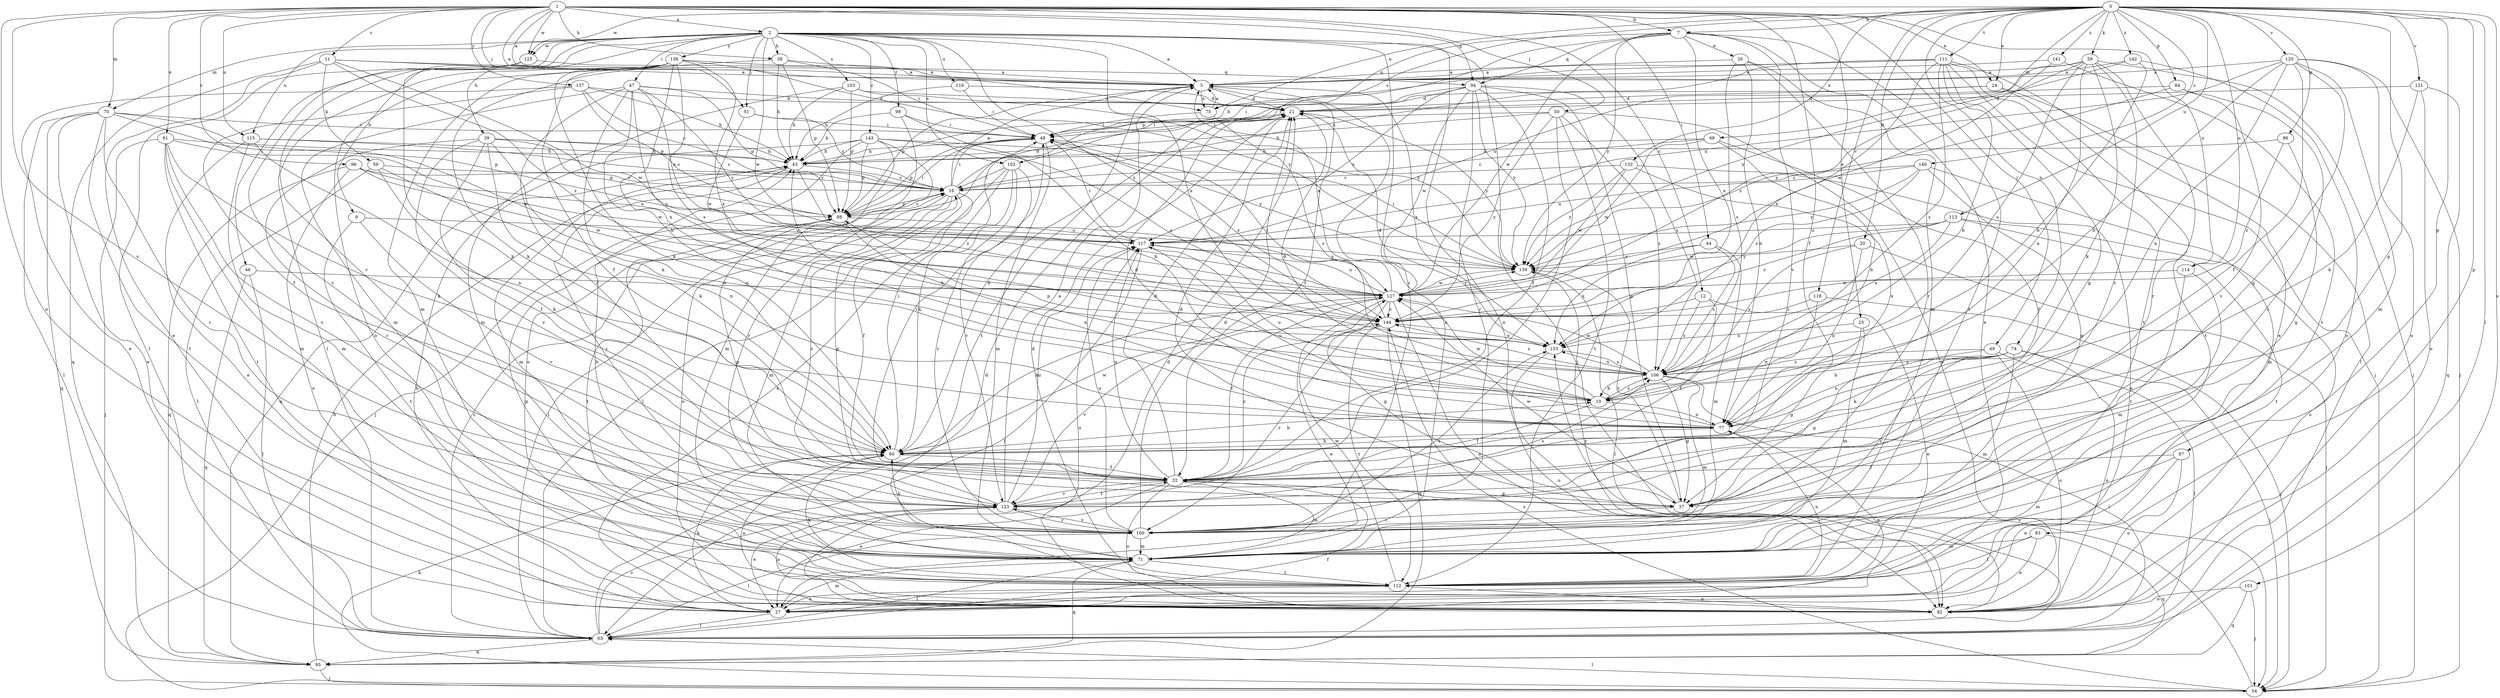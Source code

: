 strict digraph  {
0;
1;
2;
5;
7;
9;
10;
11;
12;
16;
20;
21;
24;
25;
26;
27;
32;
37;
38;
39;
43;
44;
46;
47;
48;
49;
50;
51;
54;
58;
59;
60;
65;
68;
70;
71;
74;
75;
77;
81;
82;
83;
84;
86;
87;
88;
94;
95;
96;
98;
100;
101;
102;
103;
106;
111;
112;
113;
114;
115;
116;
117;
118;
120;
121;
123;
125;
127;
132;
133;
137;
138;
139;
140;
141;
142;
143;
144;
0 -> 7  [label=b];
0 -> 20  [label=d];
0 -> 24  [label=e];
0 -> 37  [label=g];
0 -> 58  [label=k];
0 -> 65  [label=l];
0 -> 68  [label=m];
0 -> 74  [label=n];
0 -> 75  [label=n];
0 -> 83  [label=p];
0 -> 84  [label=p];
0 -> 86  [label=p];
0 -> 87  [label=p];
0 -> 101  [label=s];
0 -> 102  [label=s];
0 -> 111  [label=t];
0 -> 113  [label=u];
0 -> 114  [label=u];
0 -> 118  [label=v];
0 -> 120  [label=v];
0 -> 121  [label=v];
0 -> 125  [label=w];
0 -> 132  [label=x];
0 -> 140  [label=z];
0 -> 141  [label=z];
0 -> 142  [label=z];
1 -> 2  [label=a];
1 -> 5  [label=a];
1 -> 7  [label=b];
1 -> 11  [label=c];
1 -> 12  [label=c];
1 -> 24  [label=e];
1 -> 25  [label=e];
1 -> 32  [label=f];
1 -> 38  [label=h];
1 -> 44  [label=i];
1 -> 49  [label=j];
1 -> 50  [label=j];
1 -> 51  [label=j];
1 -> 70  [label=m];
1 -> 75  [label=n];
1 -> 81  [label=o];
1 -> 82  [label=o];
1 -> 94  [label=q];
1 -> 96  [label=r];
1 -> 114  [label=u];
1 -> 115  [label=u];
1 -> 123  [label=v];
1 -> 125  [label=w];
1 -> 137  [label=y];
2 -> 5  [label=a];
2 -> 9  [label=b];
2 -> 38  [label=h];
2 -> 39  [label=h];
2 -> 46  [label=i];
2 -> 47  [label=i];
2 -> 51  [label=j];
2 -> 54  [label=j];
2 -> 70  [label=m];
2 -> 82  [label=o];
2 -> 98  [label=r];
2 -> 100  [label=r];
2 -> 102  [label=s];
2 -> 103  [label=s];
2 -> 115  [label=u];
2 -> 116  [label=u];
2 -> 123  [label=v];
2 -> 125  [label=w];
2 -> 127  [label=w];
2 -> 133  [label=x];
2 -> 138  [label=y];
2 -> 143  [label=z];
2 -> 144  [label=z];
5 -> 21  [label=d];
5 -> 32  [label=f];
5 -> 75  [label=n];
5 -> 88  [label=p];
5 -> 112  [label=t];
5 -> 133  [label=x];
7 -> 26  [label=e];
7 -> 27  [label=e];
7 -> 75  [label=n];
7 -> 88  [label=p];
7 -> 94  [label=q];
7 -> 112  [label=t];
7 -> 123  [label=v];
7 -> 127  [label=w];
7 -> 133  [label=x];
7 -> 139  [label=y];
9 -> 112  [label=t];
9 -> 117  [label=u];
9 -> 123  [label=v];
10 -> 21  [label=d];
10 -> 32  [label=f];
10 -> 43  [label=h];
10 -> 77  [label=n];
10 -> 106  [label=s];
10 -> 117  [label=u];
10 -> 127  [label=w];
11 -> 5  [label=a];
11 -> 27  [label=e];
11 -> 59  [label=k];
11 -> 94  [label=q];
11 -> 95  [label=q];
11 -> 127  [label=w];
11 -> 144  [label=z];
12 -> 27  [label=e];
12 -> 32  [label=f];
12 -> 106  [label=s];
12 -> 144  [label=z];
16 -> 5  [label=a];
16 -> 21  [label=d];
16 -> 32  [label=f];
16 -> 37  [label=g];
16 -> 48  [label=i];
16 -> 65  [label=l];
16 -> 71  [label=m];
16 -> 82  [label=o];
16 -> 88  [label=p];
20 -> 54  [label=j];
20 -> 77  [label=n];
20 -> 106  [label=s];
20 -> 139  [label=y];
21 -> 48  [label=i];
21 -> 139  [label=y];
24 -> 21  [label=d];
24 -> 48  [label=i];
24 -> 65  [label=l];
24 -> 112  [label=t];
25 -> 37  [label=g];
25 -> 71  [label=m];
25 -> 133  [label=x];
26 -> 5  [label=a];
26 -> 71  [label=m];
26 -> 77  [label=n];
26 -> 100  [label=r];
26 -> 106  [label=s];
27 -> 43  [label=h];
27 -> 60  [label=k];
27 -> 65  [label=l];
27 -> 71  [label=m];
32 -> 21  [label=d];
32 -> 27  [label=e];
32 -> 37  [label=g];
32 -> 48  [label=i];
32 -> 71  [label=m];
32 -> 82  [label=o];
32 -> 117  [label=u];
32 -> 123  [label=v];
32 -> 144  [label=z];
37 -> 21  [label=d];
37 -> 88  [label=p];
37 -> 100  [label=r];
37 -> 127  [label=w];
37 -> 139  [label=y];
38 -> 5  [label=a];
38 -> 43  [label=h];
38 -> 48  [label=i];
38 -> 60  [label=k];
38 -> 88  [label=p];
39 -> 16  [label=c];
39 -> 32  [label=f];
39 -> 43  [label=h];
39 -> 60  [label=k];
39 -> 77  [label=n];
39 -> 88  [label=p];
39 -> 100  [label=r];
39 -> 123  [label=v];
43 -> 16  [label=c];
43 -> 71  [label=m];
43 -> 100  [label=r];
43 -> 144  [label=z];
44 -> 71  [label=m];
44 -> 106  [label=s];
44 -> 133  [label=x];
44 -> 139  [label=y];
46 -> 65  [label=l];
46 -> 95  [label=q];
46 -> 127  [label=w];
47 -> 21  [label=d];
47 -> 32  [label=f];
47 -> 60  [label=k];
47 -> 71  [label=m];
47 -> 88  [label=p];
47 -> 117  [label=u];
47 -> 133  [label=x];
47 -> 139  [label=y];
47 -> 144  [label=z];
48 -> 43  [label=h];
48 -> 71  [label=m];
48 -> 88  [label=p];
48 -> 144  [label=z];
49 -> 37  [label=g];
49 -> 65  [label=l];
49 -> 82  [label=o];
49 -> 106  [label=s];
50 -> 43  [label=h];
50 -> 48  [label=i];
50 -> 82  [label=o];
50 -> 106  [label=s];
50 -> 112  [label=t];
50 -> 123  [label=v];
50 -> 144  [label=z];
51 -> 16  [label=c];
51 -> 48  [label=i];
51 -> 127  [label=w];
54 -> 60  [label=k];
54 -> 65  [label=l];
54 -> 133  [label=x];
54 -> 144  [label=z];
58 -> 5  [label=a];
58 -> 54  [label=j];
58 -> 60  [label=k];
58 -> 77  [label=n];
58 -> 100  [label=r];
58 -> 106  [label=s];
58 -> 117  [label=u];
58 -> 123  [label=v];
58 -> 144  [label=z];
59 -> 16  [label=c];
59 -> 60  [label=k];
59 -> 65  [label=l];
59 -> 77  [label=n];
60 -> 10  [label=b];
60 -> 21  [label=d];
60 -> 32  [label=f];
60 -> 48  [label=i];
60 -> 82  [label=o];
60 -> 127  [label=w];
65 -> 16  [label=c];
65 -> 21  [label=d];
65 -> 32  [label=f];
65 -> 95  [label=q];
65 -> 123  [label=v];
68 -> 10  [label=b];
68 -> 16  [label=c];
68 -> 32  [label=f];
68 -> 43  [label=h];
68 -> 127  [label=w];
70 -> 27  [label=e];
70 -> 48  [label=i];
70 -> 65  [label=l];
70 -> 88  [label=p];
70 -> 95  [label=q];
70 -> 100  [label=r];
70 -> 112  [label=t];
70 -> 127  [label=w];
71 -> 5  [label=a];
71 -> 43  [label=h];
71 -> 65  [label=l];
71 -> 95  [label=q];
71 -> 112  [label=t];
74 -> 10  [label=b];
74 -> 54  [label=j];
74 -> 60  [label=k];
74 -> 71  [label=m];
74 -> 77  [label=n];
74 -> 82  [label=o];
74 -> 100  [label=r];
74 -> 106  [label=s];
75 -> 5  [label=a];
75 -> 48  [label=i];
75 -> 106  [label=s];
77 -> 21  [label=d];
77 -> 27  [label=e];
77 -> 60  [label=k];
77 -> 117  [label=u];
81 -> 43  [label=h];
81 -> 54  [label=j];
81 -> 60  [label=k];
81 -> 71  [label=m];
81 -> 112  [label=t];
81 -> 123  [label=v];
81 -> 127  [label=w];
82 -> 21  [label=d];
82 -> 117  [label=u];
82 -> 139  [label=y];
83 -> 27  [label=e];
83 -> 71  [label=m];
83 -> 95  [label=q];
83 -> 112  [label=t];
84 -> 21  [label=d];
84 -> 100  [label=r];
84 -> 123  [label=v];
84 -> 139  [label=y];
86 -> 37  [label=g];
86 -> 43  [label=h];
86 -> 144  [label=z];
87 -> 27  [label=e];
87 -> 32  [label=f];
87 -> 71  [label=m];
87 -> 82  [label=o];
88 -> 16  [label=c];
88 -> 48  [label=i];
88 -> 77  [label=n];
88 -> 112  [label=t];
88 -> 117  [label=u];
94 -> 21  [label=d];
94 -> 32  [label=f];
94 -> 37  [label=g];
94 -> 48  [label=i];
94 -> 100  [label=r];
94 -> 106  [label=s];
94 -> 117  [label=u];
94 -> 127  [label=w];
94 -> 139  [label=y];
95 -> 43  [label=h];
95 -> 54  [label=j];
96 -> 16  [label=c];
96 -> 82  [label=o];
96 -> 95  [label=q];
96 -> 117  [label=u];
96 -> 127  [label=w];
98 -> 10  [label=b];
98 -> 43  [label=h];
98 -> 48  [label=i];
98 -> 82  [label=o];
100 -> 21  [label=d];
100 -> 60  [label=k];
100 -> 65  [label=l];
100 -> 71  [label=m];
100 -> 117  [label=u];
100 -> 123  [label=v];
100 -> 133  [label=x];
101 -> 54  [label=j];
101 -> 82  [label=o];
101 -> 95  [label=q];
102 -> 16  [label=c];
102 -> 27  [label=e];
102 -> 60  [label=k];
102 -> 65  [label=l];
102 -> 100  [label=r];
102 -> 123  [label=v];
103 -> 21  [label=d];
103 -> 43  [label=h];
103 -> 71  [label=m];
103 -> 88  [label=p];
103 -> 139  [label=y];
106 -> 10  [label=b];
106 -> 37  [label=g];
106 -> 65  [label=l];
106 -> 71  [label=m];
106 -> 88  [label=p];
106 -> 127  [label=w];
106 -> 133  [label=x];
106 -> 144  [label=z];
111 -> 5  [label=a];
111 -> 10  [label=b];
111 -> 16  [label=c];
111 -> 27  [label=e];
111 -> 37  [label=g];
111 -> 43  [label=h];
111 -> 54  [label=j];
111 -> 106  [label=s];
111 -> 112  [label=t];
111 -> 133  [label=x];
112 -> 21  [label=d];
112 -> 27  [label=e];
112 -> 60  [label=k];
112 -> 77  [label=n];
112 -> 82  [label=o];
112 -> 88  [label=p];
112 -> 127  [label=w];
113 -> 82  [label=o];
113 -> 112  [label=t];
113 -> 117  [label=u];
113 -> 127  [label=w];
113 -> 133  [label=x];
113 -> 144  [label=z];
114 -> 71  [label=m];
114 -> 100  [label=r];
114 -> 127  [label=w];
115 -> 16  [label=c];
115 -> 27  [label=e];
115 -> 43  [label=h];
115 -> 71  [label=m];
115 -> 77  [label=n];
116 -> 21  [label=d];
116 -> 43  [label=h];
116 -> 48  [label=i];
117 -> 48  [label=i];
117 -> 65  [label=l];
117 -> 139  [label=y];
118 -> 54  [label=j];
118 -> 77  [label=n];
118 -> 144  [label=z];
120 -> 5  [label=a];
120 -> 10  [label=b];
120 -> 32  [label=f];
120 -> 37  [label=g];
120 -> 54  [label=j];
120 -> 71  [label=m];
120 -> 77  [label=n];
120 -> 82  [label=o];
120 -> 117  [label=u];
121 -> 21  [label=d];
121 -> 60  [label=k];
121 -> 82  [label=o];
121 -> 95  [label=q];
123 -> 5  [label=a];
123 -> 16  [label=c];
123 -> 27  [label=e];
123 -> 32  [label=f];
123 -> 82  [label=o];
123 -> 100  [label=r];
123 -> 106  [label=s];
123 -> 117  [label=u];
125 -> 5  [label=a];
125 -> 60  [label=k];
125 -> 65  [label=l];
125 -> 123  [label=v];
127 -> 5  [label=a];
127 -> 27  [label=e];
127 -> 32  [label=f];
127 -> 37  [label=g];
127 -> 60  [label=k];
127 -> 82  [label=o];
127 -> 117  [label=u];
127 -> 139  [label=y];
127 -> 144  [label=z];
132 -> 16  [label=c];
132 -> 27  [label=e];
132 -> 77  [label=n];
132 -> 127  [label=w];
132 -> 139  [label=y];
133 -> 21  [label=d];
133 -> 82  [label=o];
133 -> 106  [label=s];
137 -> 16  [label=c];
137 -> 21  [label=d];
137 -> 27  [label=e];
137 -> 32  [label=f];
137 -> 43  [label=h];
137 -> 88  [label=p];
138 -> 5  [label=a];
138 -> 10  [label=b];
138 -> 32  [label=f];
138 -> 60  [label=k];
138 -> 65  [label=l];
138 -> 71  [label=m];
138 -> 82  [label=o];
138 -> 106  [label=s];
138 -> 133  [label=x];
138 -> 139  [label=y];
139 -> 48  [label=i];
139 -> 65  [label=l];
139 -> 127  [label=w];
140 -> 16  [label=c];
140 -> 37  [label=g];
140 -> 71  [label=m];
140 -> 117  [label=u];
140 -> 139  [label=y];
140 -> 144  [label=z];
141 -> 5  [label=a];
141 -> 112  [label=t];
141 -> 127  [label=w];
142 -> 5  [label=a];
142 -> 10  [label=b];
142 -> 82  [label=o];
142 -> 139  [label=y];
143 -> 43  [label=h];
143 -> 54  [label=j];
143 -> 71  [label=m];
143 -> 88  [label=p];
143 -> 95  [label=q];
143 -> 100  [label=r];
143 -> 139  [label=y];
143 -> 144  [label=z];
144 -> 48  [label=i];
144 -> 95  [label=q];
144 -> 100  [label=r];
144 -> 112  [label=t];
144 -> 123  [label=v];
144 -> 133  [label=x];
}
